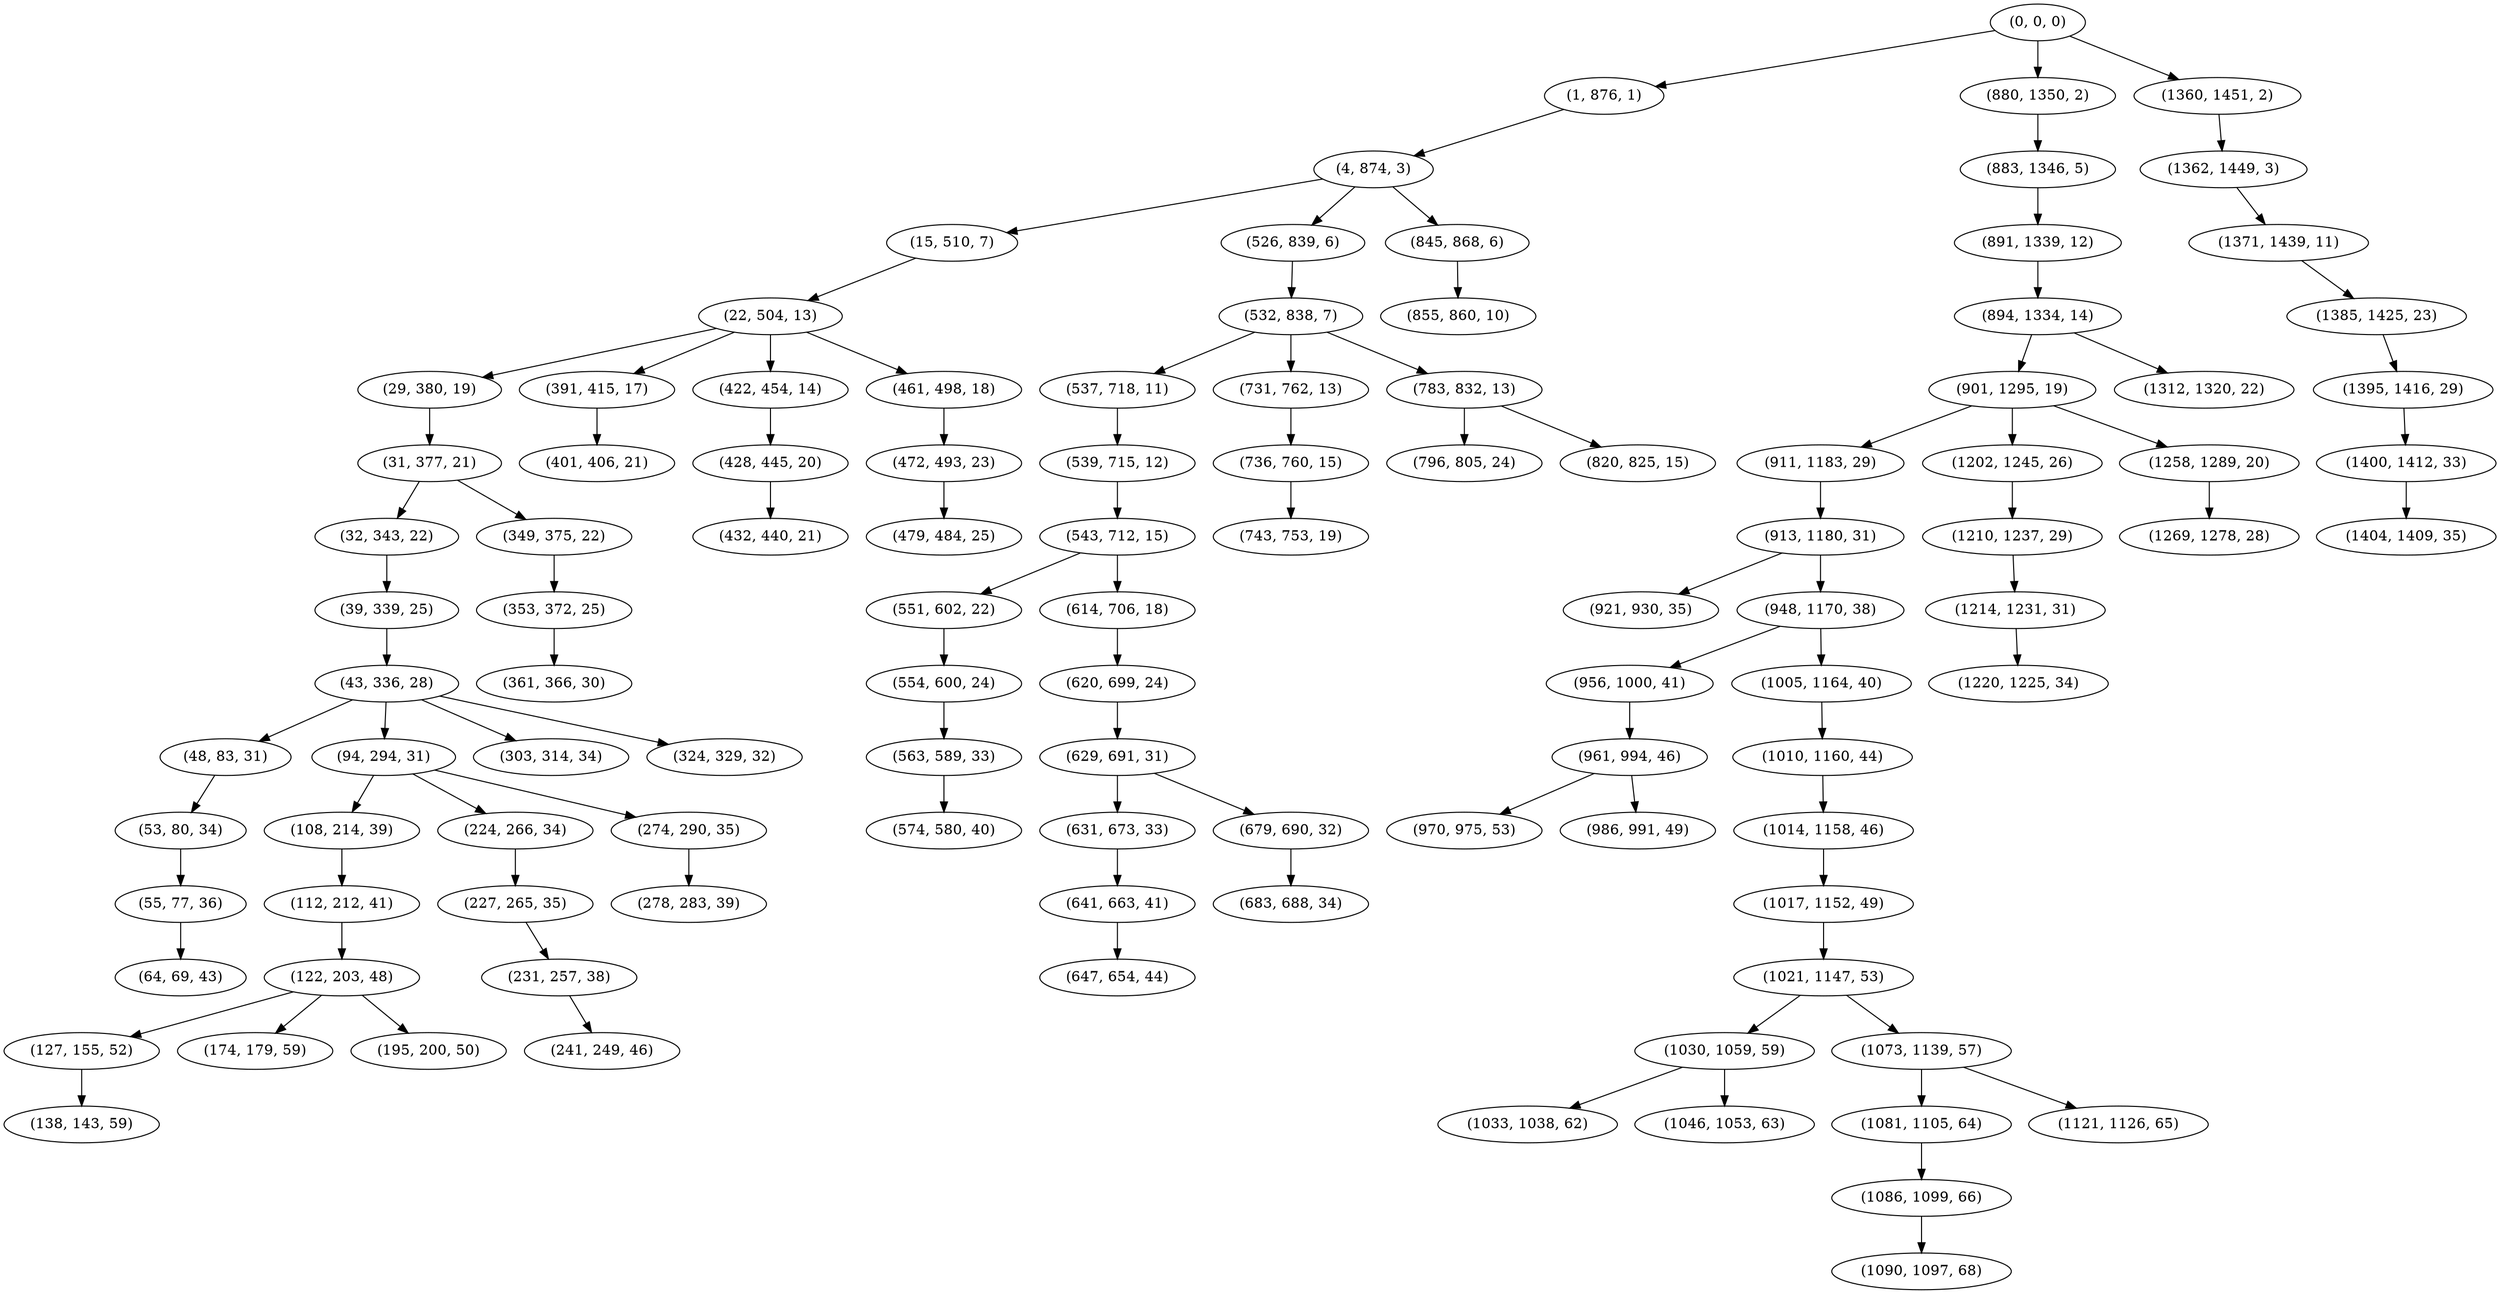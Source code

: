 digraph tree {
    "(0, 0, 0)";
    "(1, 876, 1)";
    "(4, 874, 3)";
    "(15, 510, 7)";
    "(22, 504, 13)";
    "(29, 380, 19)";
    "(31, 377, 21)";
    "(32, 343, 22)";
    "(39, 339, 25)";
    "(43, 336, 28)";
    "(48, 83, 31)";
    "(53, 80, 34)";
    "(55, 77, 36)";
    "(64, 69, 43)";
    "(94, 294, 31)";
    "(108, 214, 39)";
    "(112, 212, 41)";
    "(122, 203, 48)";
    "(127, 155, 52)";
    "(138, 143, 59)";
    "(174, 179, 59)";
    "(195, 200, 50)";
    "(224, 266, 34)";
    "(227, 265, 35)";
    "(231, 257, 38)";
    "(241, 249, 46)";
    "(274, 290, 35)";
    "(278, 283, 39)";
    "(303, 314, 34)";
    "(324, 329, 32)";
    "(349, 375, 22)";
    "(353, 372, 25)";
    "(361, 366, 30)";
    "(391, 415, 17)";
    "(401, 406, 21)";
    "(422, 454, 14)";
    "(428, 445, 20)";
    "(432, 440, 21)";
    "(461, 498, 18)";
    "(472, 493, 23)";
    "(479, 484, 25)";
    "(526, 839, 6)";
    "(532, 838, 7)";
    "(537, 718, 11)";
    "(539, 715, 12)";
    "(543, 712, 15)";
    "(551, 602, 22)";
    "(554, 600, 24)";
    "(563, 589, 33)";
    "(574, 580, 40)";
    "(614, 706, 18)";
    "(620, 699, 24)";
    "(629, 691, 31)";
    "(631, 673, 33)";
    "(641, 663, 41)";
    "(647, 654, 44)";
    "(679, 690, 32)";
    "(683, 688, 34)";
    "(731, 762, 13)";
    "(736, 760, 15)";
    "(743, 753, 19)";
    "(783, 832, 13)";
    "(796, 805, 24)";
    "(820, 825, 15)";
    "(845, 868, 6)";
    "(855, 860, 10)";
    "(880, 1350, 2)";
    "(883, 1346, 5)";
    "(891, 1339, 12)";
    "(894, 1334, 14)";
    "(901, 1295, 19)";
    "(911, 1183, 29)";
    "(913, 1180, 31)";
    "(921, 930, 35)";
    "(948, 1170, 38)";
    "(956, 1000, 41)";
    "(961, 994, 46)";
    "(970, 975, 53)";
    "(986, 991, 49)";
    "(1005, 1164, 40)";
    "(1010, 1160, 44)";
    "(1014, 1158, 46)";
    "(1017, 1152, 49)";
    "(1021, 1147, 53)";
    "(1030, 1059, 59)";
    "(1033, 1038, 62)";
    "(1046, 1053, 63)";
    "(1073, 1139, 57)";
    "(1081, 1105, 64)";
    "(1086, 1099, 66)";
    "(1090, 1097, 68)";
    "(1121, 1126, 65)";
    "(1202, 1245, 26)";
    "(1210, 1237, 29)";
    "(1214, 1231, 31)";
    "(1220, 1225, 34)";
    "(1258, 1289, 20)";
    "(1269, 1278, 28)";
    "(1312, 1320, 22)";
    "(1360, 1451, 2)";
    "(1362, 1449, 3)";
    "(1371, 1439, 11)";
    "(1385, 1425, 23)";
    "(1395, 1416, 29)";
    "(1400, 1412, 33)";
    "(1404, 1409, 35)";
    "(0, 0, 0)" -> "(1, 876, 1)";
    "(0, 0, 0)" -> "(880, 1350, 2)";
    "(0, 0, 0)" -> "(1360, 1451, 2)";
    "(1, 876, 1)" -> "(4, 874, 3)";
    "(4, 874, 3)" -> "(15, 510, 7)";
    "(4, 874, 3)" -> "(526, 839, 6)";
    "(4, 874, 3)" -> "(845, 868, 6)";
    "(15, 510, 7)" -> "(22, 504, 13)";
    "(22, 504, 13)" -> "(29, 380, 19)";
    "(22, 504, 13)" -> "(391, 415, 17)";
    "(22, 504, 13)" -> "(422, 454, 14)";
    "(22, 504, 13)" -> "(461, 498, 18)";
    "(29, 380, 19)" -> "(31, 377, 21)";
    "(31, 377, 21)" -> "(32, 343, 22)";
    "(31, 377, 21)" -> "(349, 375, 22)";
    "(32, 343, 22)" -> "(39, 339, 25)";
    "(39, 339, 25)" -> "(43, 336, 28)";
    "(43, 336, 28)" -> "(48, 83, 31)";
    "(43, 336, 28)" -> "(94, 294, 31)";
    "(43, 336, 28)" -> "(303, 314, 34)";
    "(43, 336, 28)" -> "(324, 329, 32)";
    "(48, 83, 31)" -> "(53, 80, 34)";
    "(53, 80, 34)" -> "(55, 77, 36)";
    "(55, 77, 36)" -> "(64, 69, 43)";
    "(94, 294, 31)" -> "(108, 214, 39)";
    "(94, 294, 31)" -> "(224, 266, 34)";
    "(94, 294, 31)" -> "(274, 290, 35)";
    "(108, 214, 39)" -> "(112, 212, 41)";
    "(112, 212, 41)" -> "(122, 203, 48)";
    "(122, 203, 48)" -> "(127, 155, 52)";
    "(122, 203, 48)" -> "(174, 179, 59)";
    "(122, 203, 48)" -> "(195, 200, 50)";
    "(127, 155, 52)" -> "(138, 143, 59)";
    "(224, 266, 34)" -> "(227, 265, 35)";
    "(227, 265, 35)" -> "(231, 257, 38)";
    "(231, 257, 38)" -> "(241, 249, 46)";
    "(274, 290, 35)" -> "(278, 283, 39)";
    "(349, 375, 22)" -> "(353, 372, 25)";
    "(353, 372, 25)" -> "(361, 366, 30)";
    "(391, 415, 17)" -> "(401, 406, 21)";
    "(422, 454, 14)" -> "(428, 445, 20)";
    "(428, 445, 20)" -> "(432, 440, 21)";
    "(461, 498, 18)" -> "(472, 493, 23)";
    "(472, 493, 23)" -> "(479, 484, 25)";
    "(526, 839, 6)" -> "(532, 838, 7)";
    "(532, 838, 7)" -> "(537, 718, 11)";
    "(532, 838, 7)" -> "(731, 762, 13)";
    "(532, 838, 7)" -> "(783, 832, 13)";
    "(537, 718, 11)" -> "(539, 715, 12)";
    "(539, 715, 12)" -> "(543, 712, 15)";
    "(543, 712, 15)" -> "(551, 602, 22)";
    "(543, 712, 15)" -> "(614, 706, 18)";
    "(551, 602, 22)" -> "(554, 600, 24)";
    "(554, 600, 24)" -> "(563, 589, 33)";
    "(563, 589, 33)" -> "(574, 580, 40)";
    "(614, 706, 18)" -> "(620, 699, 24)";
    "(620, 699, 24)" -> "(629, 691, 31)";
    "(629, 691, 31)" -> "(631, 673, 33)";
    "(629, 691, 31)" -> "(679, 690, 32)";
    "(631, 673, 33)" -> "(641, 663, 41)";
    "(641, 663, 41)" -> "(647, 654, 44)";
    "(679, 690, 32)" -> "(683, 688, 34)";
    "(731, 762, 13)" -> "(736, 760, 15)";
    "(736, 760, 15)" -> "(743, 753, 19)";
    "(783, 832, 13)" -> "(796, 805, 24)";
    "(783, 832, 13)" -> "(820, 825, 15)";
    "(845, 868, 6)" -> "(855, 860, 10)";
    "(880, 1350, 2)" -> "(883, 1346, 5)";
    "(883, 1346, 5)" -> "(891, 1339, 12)";
    "(891, 1339, 12)" -> "(894, 1334, 14)";
    "(894, 1334, 14)" -> "(901, 1295, 19)";
    "(894, 1334, 14)" -> "(1312, 1320, 22)";
    "(901, 1295, 19)" -> "(911, 1183, 29)";
    "(901, 1295, 19)" -> "(1202, 1245, 26)";
    "(901, 1295, 19)" -> "(1258, 1289, 20)";
    "(911, 1183, 29)" -> "(913, 1180, 31)";
    "(913, 1180, 31)" -> "(921, 930, 35)";
    "(913, 1180, 31)" -> "(948, 1170, 38)";
    "(948, 1170, 38)" -> "(956, 1000, 41)";
    "(948, 1170, 38)" -> "(1005, 1164, 40)";
    "(956, 1000, 41)" -> "(961, 994, 46)";
    "(961, 994, 46)" -> "(970, 975, 53)";
    "(961, 994, 46)" -> "(986, 991, 49)";
    "(1005, 1164, 40)" -> "(1010, 1160, 44)";
    "(1010, 1160, 44)" -> "(1014, 1158, 46)";
    "(1014, 1158, 46)" -> "(1017, 1152, 49)";
    "(1017, 1152, 49)" -> "(1021, 1147, 53)";
    "(1021, 1147, 53)" -> "(1030, 1059, 59)";
    "(1021, 1147, 53)" -> "(1073, 1139, 57)";
    "(1030, 1059, 59)" -> "(1033, 1038, 62)";
    "(1030, 1059, 59)" -> "(1046, 1053, 63)";
    "(1073, 1139, 57)" -> "(1081, 1105, 64)";
    "(1073, 1139, 57)" -> "(1121, 1126, 65)";
    "(1081, 1105, 64)" -> "(1086, 1099, 66)";
    "(1086, 1099, 66)" -> "(1090, 1097, 68)";
    "(1202, 1245, 26)" -> "(1210, 1237, 29)";
    "(1210, 1237, 29)" -> "(1214, 1231, 31)";
    "(1214, 1231, 31)" -> "(1220, 1225, 34)";
    "(1258, 1289, 20)" -> "(1269, 1278, 28)";
    "(1360, 1451, 2)" -> "(1362, 1449, 3)";
    "(1362, 1449, 3)" -> "(1371, 1439, 11)";
    "(1371, 1439, 11)" -> "(1385, 1425, 23)";
    "(1385, 1425, 23)" -> "(1395, 1416, 29)";
    "(1395, 1416, 29)" -> "(1400, 1412, 33)";
    "(1400, 1412, 33)" -> "(1404, 1409, 35)";
}
